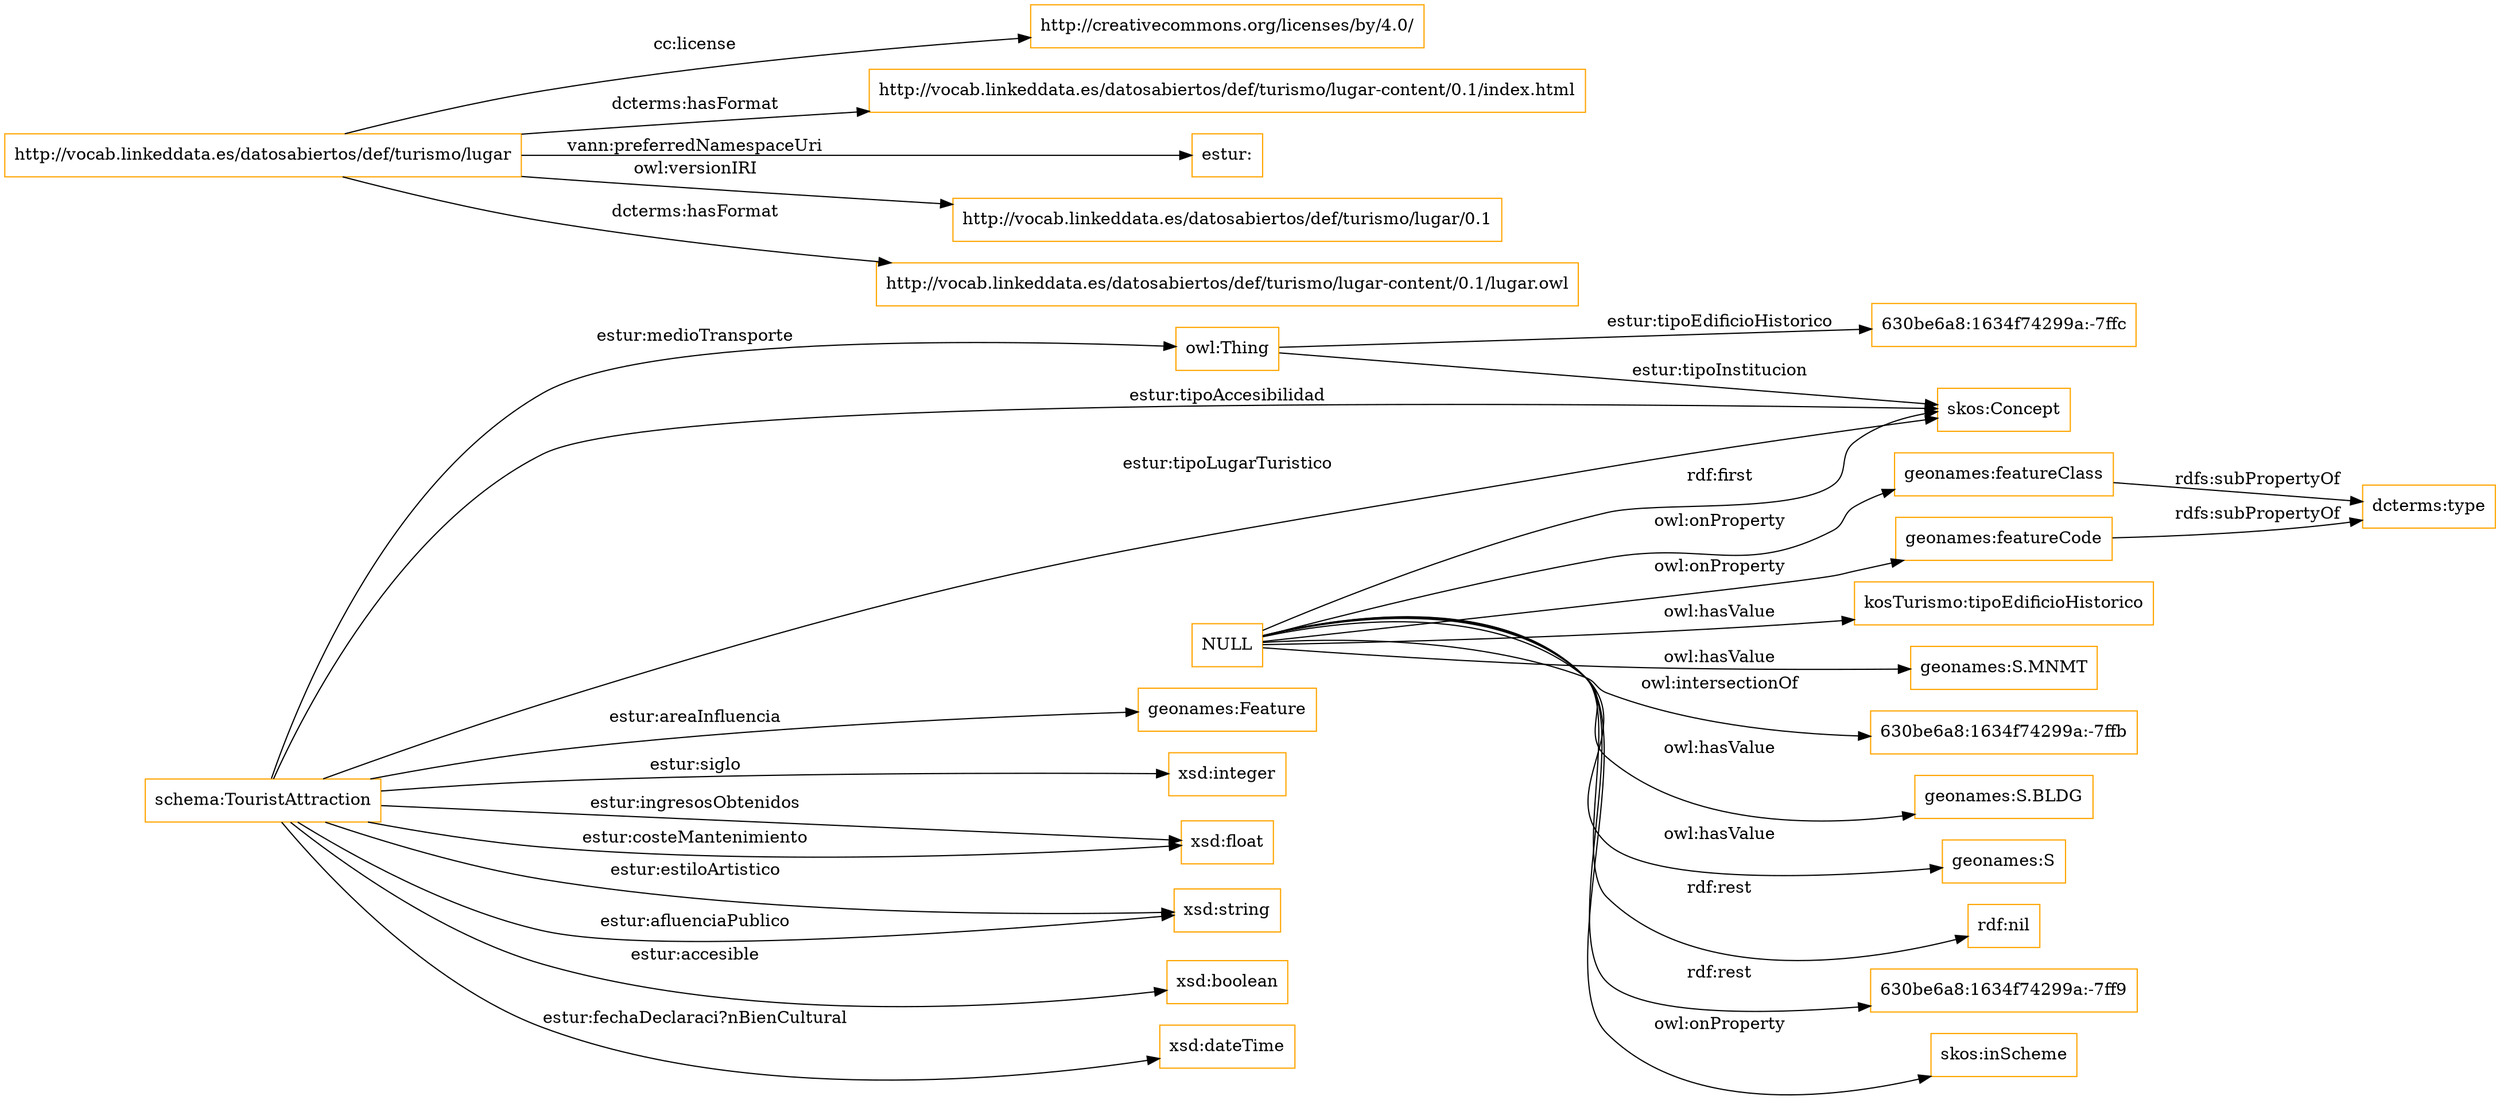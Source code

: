 digraph ar2dtool_diagram { 
rankdir=LR;
size="1501"
node [shape = rectangle, color="orange"]; "630be6a8:1634f74299a:-7ffc" "geonames:Feature" "schema:TouristAttraction" "skos:Concept" ; /*classes style*/
	"http://vocab.linkeddata.es/datosabiertos/def/turismo/lugar" -> "http://creativecommons.org/licenses/by/4.0/" [ label = "cc:license" ];
	"http://vocab.linkeddata.es/datosabiertos/def/turismo/lugar" -> "http://vocab.linkeddata.es/datosabiertos/def/turismo/lugar-content/0.1/index.html" [ label = "dcterms:hasFormat" ];
	"http://vocab.linkeddata.es/datosabiertos/def/turismo/lugar" -> "estur:" [ label = "vann:preferredNamespaceUri" ];
	"http://vocab.linkeddata.es/datosabiertos/def/turismo/lugar" -> "http://vocab.linkeddata.es/datosabiertos/def/turismo/lugar/0.1" [ label = "owl:versionIRI" ];
	"http://vocab.linkeddata.es/datosabiertos/def/turismo/lugar" -> "http://vocab.linkeddata.es/datosabiertos/def/turismo/lugar-content/0.1/lugar.owl" [ label = "dcterms:hasFormat" ];
	"geonames:featureClass" -> "dcterms:type" [ label = "rdfs:subPropertyOf" ];
	"NULL" -> "geonames:featureCode" [ label = "owl:onProperty" ];
	"NULL" -> "kosTurismo:tipoEdificioHistorico" [ label = "owl:hasValue" ];
	"NULL" -> "geonames:S.MNMT" [ label = "owl:hasValue" ];
	"NULL" -> "630be6a8:1634f74299a:-7ffb" [ label = "owl:intersectionOf" ];
	"NULL" -> "skos:Concept" [ label = "rdf:first" ];
	"NULL" -> "geonames:S.BLDG" [ label = "owl:hasValue" ];
	"NULL" -> "geonames:S" [ label = "owl:hasValue" ];
	"NULL" -> "rdf:nil" [ label = "rdf:rest" ];
	"NULL" -> "630be6a8:1634f74299a:-7ff9" [ label = "rdf:rest" ];
	"NULL" -> "geonames:featureClass" [ label = "owl:onProperty" ];
	"NULL" -> "skos:inScheme" [ label = "owl:onProperty" ];
	"geonames:featureCode" -> "dcterms:type" [ label = "rdfs:subPropertyOf" ];
	"schema:TouristAttraction" -> "owl:Thing" [ label = "estur:medioTransporte" ];
	"owl:Thing" -> "630be6a8:1634f74299a:-7ffc" [ label = "estur:tipoEdificioHistorico" ];
	"owl:Thing" -> "skos:Concept" [ label = "estur:tipoInstitucion" ];
	"schema:TouristAttraction" -> "xsd:integer" [ label = "estur:siglo" ];
	"schema:TouristAttraction" -> "geonames:Feature" [ label = "estur:areaInfluencia" ];
	"schema:TouristAttraction" -> "skos:Concept" [ label = "estur:tipoAccesibilidad" ];
	"schema:TouristAttraction" -> "xsd:float" [ label = "estur:ingresosObtenidos" ];
	"schema:TouristAttraction" -> "skos:Concept" [ label = "estur:tipoLugarTuristico" ];
	"schema:TouristAttraction" -> "xsd:string" [ label = "estur:estiloArtistico" ];
	"schema:TouristAttraction" -> "xsd:string" [ label = "estur:afluenciaPublico" ];
	"schema:TouristAttraction" -> "xsd:boolean" [ label = "estur:accesible" ];
	"schema:TouristAttraction" -> "xsd:float" [ label = "estur:costeMantenimiento" ];
	"schema:TouristAttraction" -> "xsd:dateTime" [ label = "estur:fechaDeclaraci?nBienCultural" ];

}
